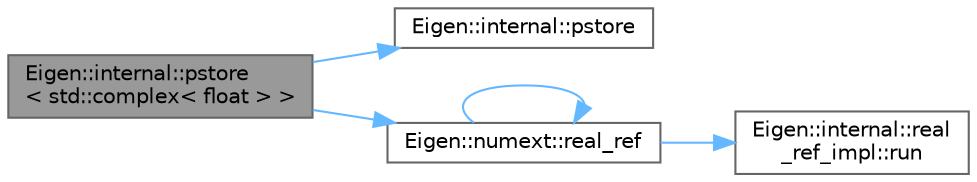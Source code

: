 digraph "Eigen::internal::pstore&lt; std::complex&lt; float &gt; &gt;"
{
 // LATEX_PDF_SIZE
  bgcolor="transparent";
  edge [fontname=Helvetica,fontsize=10,labelfontname=Helvetica,labelfontsize=10];
  node [fontname=Helvetica,fontsize=10,shape=box,height=0.2,width=0.4];
  rankdir="LR";
  Node1 [id="Node000001",label="Eigen::internal::pstore\l\< std::complex\< float \> \>",height=0.2,width=0.4,color="gray40", fillcolor="grey60", style="filled", fontcolor="black",tooltip=" "];
  Node1 -> Node2 [id="edge5_Node000001_Node000002",color="steelblue1",style="solid",tooltip=" "];
  Node2 [id="Node000002",label="Eigen::internal::pstore",height=0.2,width=0.4,color="grey40", fillcolor="white", style="filled",URL="$namespace_eigen_1_1internal.html#aaab57ef8d873301545ff0afbf2e28458",tooltip=" "];
  Node1 -> Node3 [id="edge6_Node000001_Node000003",color="steelblue1",style="solid",tooltip=" "];
  Node3 [id="Node000003",label="Eigen::numext::real_ref",height=0.2,width=0.4,color="grey40", fillcolor="white", style="filled",URL="$namespace_eigen_1_1numext.html#a908b0f48dbf32779221377494ebbb62e",tooltip=" "];
  Node3 -> Node3 [id="edge7_Node000003_Node000003",color="steelblue1",style="solid",tooltip=" "];
  Node3 -> Node4 [id="edge8_Node000003_Node000004",color="steelblue1",style="solid",tooltip=" "];
  Node4 [id="Node000004",label="Eigen::internal::real\l_ref_impl::run",height=0.2,width=0.4,color="grey40", fillcolor="white", style="filled",URL="$struct_eigen_1_1internal_1_1real__ref__impl.html#acb00bb242ddaee8a963fab35fe11b60d",tooltip=" "];
}
